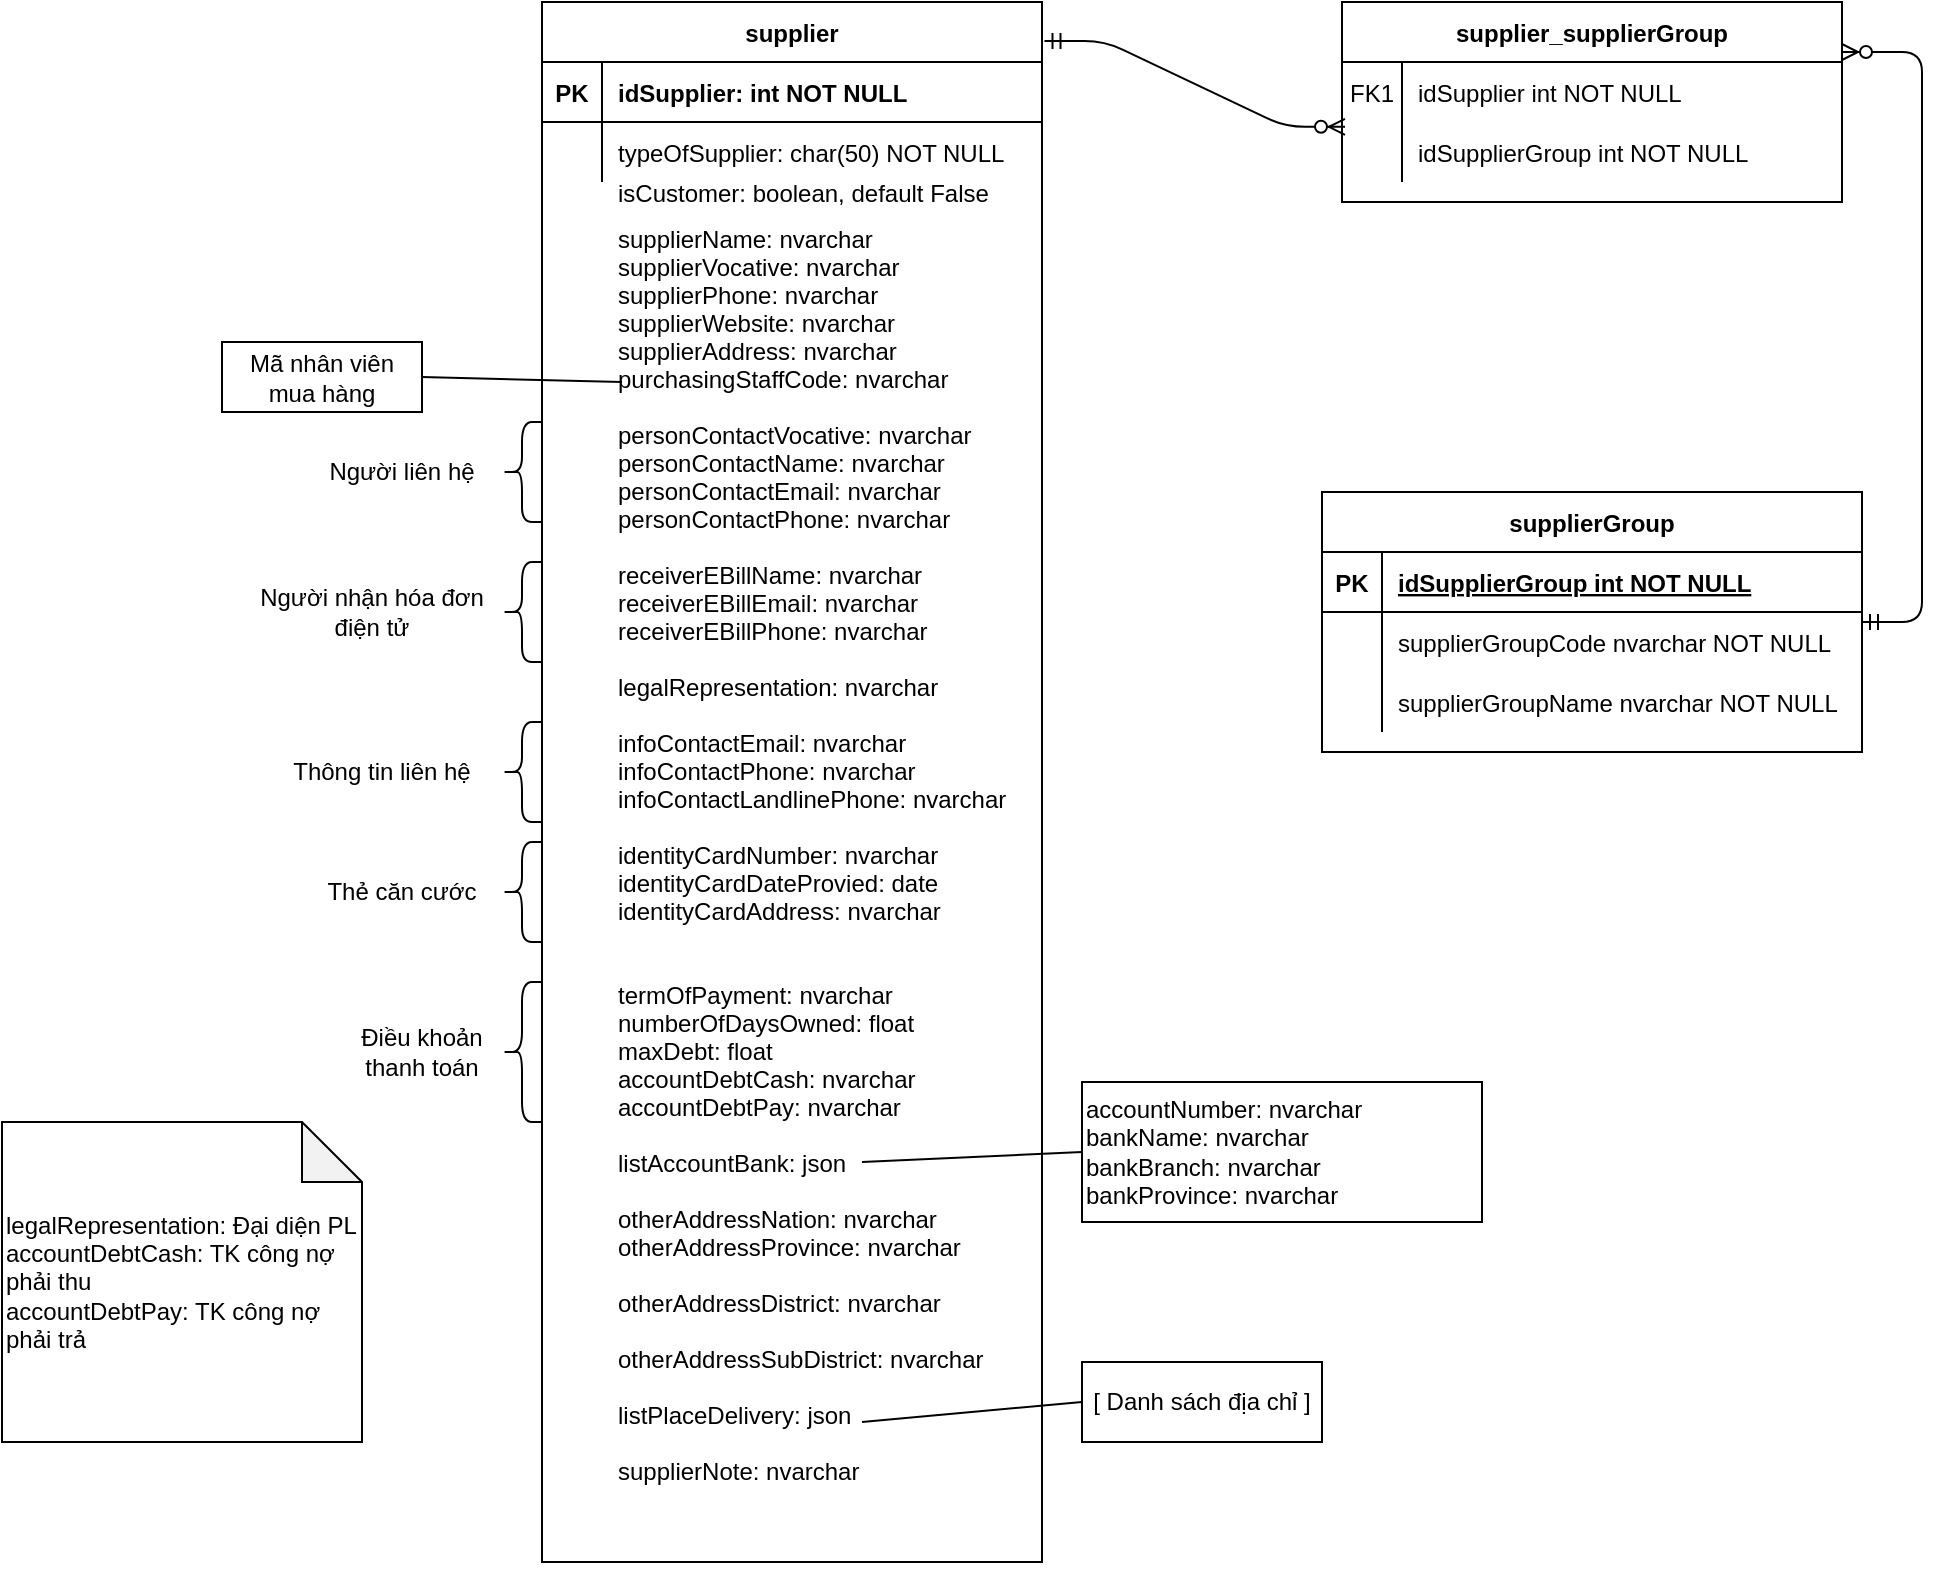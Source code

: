 <mxfile version="14.7.0" type="device"><diagram id="R2lEEEUBdFMjLlhIrx00" name="Page-1"><mxGraphModel dx="1620" dy="523" grid="1" gridSize="10" guides="1" tooltips="1" connect="1" arrows="1" fold="1" page="1" pageScale="1" pageWidth="291" pageHeight="350" background="none" math="0" shadow="0" extFonts="Permanent Marker^https://fonts.googleapis.com/css?family=Permanent+Marker"><root><mxCell id="0"/><mxCell id="1" parent="0"/><mxCell id="C-vyLk0tnHw3VtMMgP7b-2" value="supplier_supplierGroup" style="shape=table;startSize=30;container=1;collapsible=1;childLayout=tableLayout;fixedRows=1;rowLines=0;fontStyle=1;align=center;resizeLast=1;" parent="1" vertex="1"><mxGeometry x="200" y="120" width="250" height="100" as="geometry"/></mxCell><mxCell id="C-vyLk0tnHw3VtMMgP7b-6" value="" style="shape=partialRectangle;collapsible=0;dropTarget=0;pointerEvents=0;fillColor=none;points=[[0,0.5],[1,0.5]];portConstraint=eastwest;top=0;left=0;right=0;bottom=0;" parent="C-vyLk0tnHw3VtMMgP7b-2" vertex="1"><mxGeometry y="30" width="250" height="30" as="geometry"/></mxCell><mxCell id="C-vyLk0tnHw3VtMMgP7b-7" value="FK1" style="shape=partialRectangle;overflow=hidden;connectable=0;fillColor=none;top=0;left=0;bottom=0;right=0;" parent="C-vyLk0tnHw3VtMMgP7b-6" vertex="1"><mxGeometry width="30" height="30" as="geometry"/></mxCell><mxCell id="C-vyLk0tnHw3VtMMgP7b-8" value="idSupplier int NOT NULL" style="shape=partialRectangle;overflow=hidden;connectable=0;fillColor=none;top=0;left=0;bottom=0;right=0;align=left;spacingLeft=6;" parent="C-vyLk0tnHw3VtMMgP7b-6" vertex="1"><mxGeometry x="30" width="220" height="30" as="geometry"/></mxCell><mxCell id="C-vyLk0tnHw3VtMMgP7b-9" value="" style="shape=partialRectangle;collapsible=0;dropTarget=0;pointerEvents=0;fillColor=none;points=[[0,0.5],[1,0.5]];portConstraint=eastwest;top=0;left=0;right=0;bottom=0;" parent="C-vyLk0tnHw3VtMMgP7b-2" vertex="1"><mxGeometry y="60" width="250" height="30" as="geometry"/></mxCell><mxCell id="C-vyLk0tnHw3VtMMgP7b-10" value="" style="shape=partialRectangle;overflow=hidden;connectable=0;fillColor=none;top=0;left=0;bottom=0;right=0;" parent="C-vyLk0tnHw3VtMMgP7b-9" vertex="1"><mxGeometry width="30" height="30" as="geometry"/></mxCell><mxCell id="C-vyLk0tnHw3VtMMgP7b-11" value="idSupplierGroup int NOT NULL" style="shape=partialRectangle;overflow=hidden;connectable=0;fillColor=none;top=0;left=0;bottom=0;right=0;align=left;spacingLeft=6;" parent="C-vyLk0tnHw3VtMMgP7b-9" vertex="1"><mxGeometry x="30" width="220" height="30" as="geometry"/></mxCell><mxCell id="C-vyLk0tnHw3VtMMgP7b-13" value="supplierGroup" style="shape=table;startSize=30;container=1;collapsible=1;childLayout=tableLayout;fixedRows=1;rowLines=0;fontStyle=1;align=center;resizeLast=1;" parent="1" vertex="1"><mxGeometry x="190" y="365" width="270" height="130" as="geometry"/></mxCell><mxCell id="C-vyLk0tnHw3VtMMgP7b-14" value="" style="shape=partialRectangle;collapsible=0;dropTarget=0;pointerEvents=0;fillColor=none;points=[[0,0.5],[1,0.5]];portConstraint=eastwest;top=0;left=0;right=0;bottom=1;" parent="C-vyLk0tnHw3VtMMgP7b-13" vertex="1"><mxGeometry y="30" width="270" height="30" as="geometry"/></mxCell><mxCell id="C-vyLk0tnHw3VtMMgP7b-15" value="PK" style="shape=partialRectangle;overflow=hidden;connectable=0;fillColor=none;top=0;left=0;bottom=0;right=0;fontStyle=1;" parent="C-vyLk0tnHw3VtMMgP7b-14" vertex="1"><mxGeometry width="30" height="30" as="geometry"/></mxCell><mxCell id="C-vyLk0tnHw3VtMMgP7b-16" value="idSupplierGroup int NOT NULL " style="shape=partialRectangle;overflow=hidden;connectable=0;fillColor=none;top=0;left=0;bottom=0;right=0;align=left;spacingLeft=6;fontStyle=5;" parent="C-vyLk0tnHw3VtMMgP7b-14" vertex="1"><mxGeometry x="30" width="240" height="30" as="geometry"/></mxCell><mxCell id="C-vyLk0tnHw3VtMMgP7b-17" value="" style="shape=partialRectangle;collapsible=0;dropTarget=0;pointerEvents=0;fillColor=none;points=[[0,0.5],[1,0.5]];portConstraint=eastwest;top=0;left=0;right=0;bottom=0;" parent="C-vyLk0tnHw3VtMMgP7b-13" vertex="1"><mxGeometry y="60" width="270" height="30" as="geometry"/></mxCell><mxCell id="C-vyLk0tnHw3VtMMgP7b-18" value="" style="shape=partialRectangle;overflow=hidden;connectable=0;fillColor=none;top=0;left=0;bottom=0;right=0;" parent="C-vyLk0tnHw3VtMMgP7b-17" vertex="1"><mxGeometry width="30" height="30" as="geometry"/></mxCell><mxCell id="C-vyLk0tnHw3VtMMgP7b-19" value="supplierGroupCode nvarchar NOT NULL" style="shape=partialRectangle;overflow=hidden;connectable=0;fillColor=none;top=0;left=0;bottom=0;right=0;align=left;spacingLeft=6;" parent="C-vyLk0tnHw3VtMMgP7b-17" vertex="1"><mxGeometry x="30" width="240" height="30" as="geometry"/></mxCell><mxCell id="C-vyLk0tnHw3VtMMgP7b-20" value="" style="shape=partialRectangle;collapsible=0;dropTarget=0;pointerEvents=0;fillColor=none;points=[[0,0.5],[1,0.5]];portConstraint=eastwest;top=0;left=0;right=0;bottom=0;" parent="C-vyLk0tnHw3VtMMgP7b-13" vertex="1"><mxGeometry y="90" width="270" height="30" as="geometry"/></mxCell><mxCell id="C-vyLk0tnHw3VtMMgP7b-21" value="" style="shape=partialRectangle;overflow=hidden;connectable=0;fillColor=none;top=0;left=0;bottom=0;right=0;" parent="C-vyLk0tnHw3VtMMgP7b-20" vertex="1"><mxGeometry width="30" height="30" as="geometry"/></mxCell><mxCell id="C-vyLk0tnHw3VtMMgP7b-22" value="supplierGroupName nvarchar NOT NULL" style="shape=partialRectangle;overflow=hidden;connectable=0;fillColor=none;top=0;left=0;bottom=0;right=0;align=left;spacingLeft=6;" parent="C-vyLk0tnHw3VtMMgP7b-20" vertex="1"><mxGeometry x="30" width="240" height="30" as="geometry"/></mxCell><mxCell id="C-vyLk0tnHw3VtMMgP7b-23" value="supplier" style="shape=table;startSize=30;container=1;collapsible=1;childLayout=tableLayout;fixedRows=1;rowLines=0;fontStyle=1;align=center;resizeLast=1;" parent="1" vertex="1"><mxGeometry x="-200" y="120" width="250" height="780" as="geometry"/></mxCell><mxCell id="C-vyLk0tnHw3VtMMgP7b-24" value="" style="shape=partialRectangle;collapsible=0;dropTarget=0;pointerEvents=0;fillColor=none;points=[[0,0.5],[1,0.5]];portConstraint=eastwest;top=0;left=0;right=0;bottom=1;" parent="C-vyLk0tnHw3VtMMgP7b-23" vertex="1"><mxGeometry y="30" width="250" height="30" as="geometry"/></mxCell><mxCell id="C-vyLk0tnHw3VtMMgP7b-25" value="PK" style="shape=partialRectangle;overflow=hidden;connectable=0;fillColor=none;top=0;left=0;bottom=0;right=0;fontStyle=1;" parent="C-vyLk0tnHw3VtMMgP7b-24" vertex="1"><mxGeometry width="30" height="30" as="geometry"/></mxCell><mxCell id="C-vyLk0tnHw3VtMMgP7b-26" value="idSupplier: int NOT NULL " style="shape=partialRectangle;overflow=hidden;connectable=0;fillColor=none;top=0;left=0;bottom=0;right=0;align=left;spacingLeft=6;fontStyle=1;" parent="C-vyLk0tnHw3VtMMgP7b-24" vertex="1"><mxGeometry x="30" width="220" height="30" as="geometry"/></mxCell><mxCell id="C-vyLk0tnHw3VtMMgP7b-27" value="" style="shape=partialRectangle;collapsible=0;dropTarget=0;pointerEvents=0;fillColor=none;points=[[0,0.5],[1,0.5]];portConstraint=eastwest;top=0;left=0;right=0;bottom=0;" parent="C-vyLk0tnHw3VtMMgP7b-23" vertex="1"><mxGeometry y="60" width="250" height="30" as="geometry"/></mxCell><mxCell id="C-vyLk0tnHw3VtMMgP7b-28" value="" style="shape=partialRectangle;overflow=hidden;connectable=0;fillColor=none;top=0;left=0;bottom=0;right=0;" parent="C-vyLk0tnHw3VtMMgP7b-27" vertex="1"><mxGeometry width="30" height="30" as="geometry"/></mxCell><mxCell id="C-vyLk0tnHw3VtMMgP7b-29" value="typeOfSupplier: char(50) NOT NULL" style="shape=partialRectangle;overflow=hidden;connectable=0;fillColor=none;top=0;left=0;bottom=0;right=0;align=left;spacingLeft=6;" parent="C-vyLk0tnHw3VtMMgP7b-27" vertex="1"><mxGeometry x="30" width="220" height="30" as="geometry"/></mxCell><mxCell id="aIQIBt3zI6_gLpaHSHXo-1" value="isCustomer: boolean, default False" style="shape=partialRectangle;overflow=hidden;connectable=0;fillColor=none;top=0;left=0;bottom=0;right=0;align=left;spacingLeft=6;" vertex="1" parent="1"><mxGeometry x="-170" y="200" width="220" height="30" as="geometry"/></mxCell><mxCell id="aIQIBt3zI6_gLpaHSHXo-3" value="supplierName: nvarchar&#10;supplierVocative: nvarchar&#10;supplierPhone: nvarchar&#10;supplierWebsite: nvarchar&#10;supplierAddress: nvarchar&#10;purchasingStaffCode: nvarchar&#10;&#10;personContactVocative: nvarchar&#10;personContactName: nvarchar&#10;personContactEmail: nvarchar&#10;personContactPhone: nvarchar&#10;&#10;receiverEBillName: nvarchar&#10;receiverEBillEmail: nvarchar&#10;receiverEBillPhone: nvarchar&#10;&#10;legalRepresentation: nvarchar&#10;&#10;infoContactEmail: nvarchar&#10;infoContactPhone: nvarchar&#10;infoContactLandlinePhone: nvarchar&#10;&#10;identityCardNumber: nvarchar&#10;identityCardDateProvied: date&#10;identityCardAddress: nvarchar&#10;&#10;&#10;termOfPayment: nvarchar&#10;numberOfDaysOwned: float&#10;maxDebt: float&#10;accountDebtCash: nvarchar&#10;accountDebtPay: nvarchar&#10;&#10;listAccountBank: json&#10;&#10;otherAddressNation: nvarchar&#10;otherAddressProvince: nvarchar&#10;&#10;otherAddressDistrict: nvarchar&#10;&#10;otherAddressSubDistrict: nvarchar&#10;&#10;listPlaceDelivery: json&#10;&#10;supplierNote: nvarchar" style="shape=partialRectangle;overflow=hidden;connectable=0;fillColor=none;top=0;left=0;bottom=0;right=0;align=left;spacingLeft=6;verticalAlign=top;" vertex="1" parent="1"><mxGeometry x="-170" y="225" width="220" height="675" as="geometry"/></mxCell><mxCell id="aIQIBt3zI6_gLpaHSHXo-6" value="&lt;span&gt;Mã nhân viên mua hàng&lt;/span&gt;" style="rounded=0;whiteSpace=wrap;html=1;" vertex="1" parent="1"><mxGeometry x="-360" y="290" width="100" height="35" as="geometry"/></mxCell><mxCell id="aIQIBt3zI6_gLpaHSHXo-7" value="" style="endArrow=none;html=1;exitX=1;exitY=0.5;exitDx=0;exitDy=0;" edge="1" parent="1" source="aIQIBt3zI6_gLpaHSHXo-6"><mxGeometry width="50" height="50" relative="1" as="geometry"><mxPoint x="20" y="360" as="sourcePoint"/><mxPoint x="-160" y="310" as="targetPoint"/></mxGeometry></mxCell><mxCell id="aIQIBt3zI6_gLpaHSHXo-8" value="" style="shape=curlyBracket;whiteSpace=wrap;html=1;rounded=1;" vertex="1" parent="1"><mxGeometry x="-220" y="330" width="20" height="50" as="geometry"/></mxCell><mxCell id="aIQIBt3zI6_gLpaHSHXo-9" value="Người liên hệ" style="text;html=1;strokeColor=none;fillColor=none;align=center;verticalAlign=middle;whiteSpace=wrap;rounded=0;" vertex="1" parent="1"><mxGeometry x="-310" y="345" width="80" height="20" as="geometry"/></mxCell><mxCell id="aIQIBt3zI6_gLpaHSHXo-13" value="" style="shape=curlyBracket;whiteSpace=wrap;html=1;rounded=1;" vertex="1" parent="1"><mxGeometry x="-220" y="400" width="20" height="50" as="geometry"/></mxCell><mxCell id="aIQIBt3zI6_gLpaHSHXo-14" value="Người nhận hóa đơn điện tử" style="text;html=1;strokeColor=none;fillColor=none;align=center;verticalAlign=middle;whiteSpace=wrap;rounded=0;" vertex="1" parent="1"><mxGeometry x="-350" y="415" width="130" height="20" as="geometry"/></mxCell><mxCell id="aIQIBt3zI6_gLpaHSHXo-15" value="" style="shape=curlyBracket;whiteSpace=wrap;html=1;rounded=1;" vertex="1" parent="1"><mxGeometry x="-220" y="480" width="20" height="50" as="geometry"/></mxCell><mxCell id="aIQIBt3zI6_gLpaHSHXo-16" value="Thông tin liên hệ" style="text;html=1;strokeColor=none;fillColor=none;align=center;verticalAlign=middle;whiteSpace=wrap;rounded=0;" vertex="1" parent="1"><mxGeometry x="-340" y="495" width="120" height="20" as="geometry"/></mxCell><mxCell id="aIQIBt3zI6_gLpaHSHXo-17" value="" style="shape=curlyBracket;whiteSpace=wrap;html=1;rounded=1;" vertex="1" parent="1"><mxGeometry x="-220" y="540" width="20" height="50" as="geometry"/></mxCell><mxCell id="aIQIBt3zI6_gLpaHSHXo-18" value="Thẻ căn cước" style="text;html=1;strokeColor=none;fillColor=none;align=center;verticalAlign=middle;whiteSpace=wrap;rounded=0;" vertex="1" parent="1"><mxGeometry x="-310" y="552.5" width="80" height="25" as="geometry"/></mxCell><mxCell id="aIQIBt3zI6_gLpaHSHXo-19" value="" style="shape=curlyBracket;whiteSpace=wrap;html=1;rounded=1;" vertex="1" parent="1"><mxGeometry x="-220" y="610" width="20" height="70" as="geometry"/></mxCell><mxCell id="aIQIBt3zI6_gLpaHSHXo-20" value="Điều khoản thanh toán" style="text;html=1;strokeColor=none;fillColor=none;align=center;verticalAlign=middle;whiteSpace=wrap;rounded=0;" vertex="1" parent="1"><mxGeometry x="-300" y="635" width="80" height="20" as="geometry"/></mxCell><mxCell id="aIQIBt3zI6_gLpaHSHXo-21" value="accountNumber: nvarchar&lt;br&gt;bankName: nvarchar&lt;br&gt;bankBranch: nvarchar&lt;br&gt;bankProvince: nvarchar" style="rounded=0;whiteSpace=wrap;html=1;verticalAlign=top;align=left;" vertex="1" parent="1"><mxGeometry x="70" y="660" width="200" height="70" as="geometry"/></mxCell><mxCell id="aIQIBt3zI6_gLpaHSHXo-22" value="" style="endArrow=none;html=1;entryX=0;entryY=0.5;entryDx=0;entryDy=0;" edge="1" parent="1" target="aIQIBt3zI6_gLpaHSHXo-21"><mxGeometry width="50" height="50" relative="1" as="geometry"><mxPoint x="-40" y="700" as="sourcePoint"/><mxPoint x="60" y="680" as="targetPoint"/></mxGeometry></mxCell><mxCell id="aIQIBt3zI6_gLpaHSHXo-23" value="[ Danh sách địa chỉ ]" style="rounded=0;whiteSpace=wrap;html=1;" vertex="1" parent="1"><mxGeometry x="70" y="800" width="120" height="40" as="geometry"/></mxCell><mxCell id="aIQIBt3zI6_gLpaHSHXo-25" value="" style="endArrow=none;html=1;entryX=0;entryY=0.5;entryDx=0;entryDy=0;" edge="1" parent="1" target="aIQIBt3zI6_gLpaHSHXo-23"><mxGeometry width="50" height="50" relative="1" as="geometry"><mxPoint x="-40" y="830" as="sourcePoint"/><mxPoint x="70" y="800" as="targetPoint"/></mxGeometry></mxCell><mxCell id="aIQIBt3zI6_gLpaHSHXo-26" value="legalRepresentation: Đại diện PL&lt;br&gt;accountDebtCash: TK công nợ phải thu&lt;br&gt;accountDebtPay: TK công nợ phải trả" style="shape=note;whiteSpace=wrap;html=1;backgroundOutline=1;darkOpacity=0.05;align=left;" vertex="1" parent="1"><mxGeometry x="-470" y="680" width="180" height="160" as="geometry"/></mxCell><mxCell id="aIQIBt3zI6_gLpaHSHXo-27" value="" style="edgeStyle=entityRelationEdgeStyle;fontSize=12;html=1;endArrow=ERzeroToMany;startArrow=ERmandOne;entryX=0.006;entryY=0.08;entryDx=0;entryDy=0;entryPerimeter=0;exitX=1.005;exitY=0.025;exitDx=0;exitDy=0;exitPerimeter=0;" edge="1" parent="1" source="C-vyLk0tnHw3VtMMgP7b-23" target="C-vyLk0tnHw3VtMMgP7b-9"><mxGeometry width="100" height="100" relative="1" as="geometry"><mxPoint x="-40" y="370" as="sourcePoint"/><mxPoint x="60" y="270" as="targetPoint"/></mxGeometry></mxCell><mxCell id="aIQIBt3zI6_gLpaHSHXo-29" value="" style="edgeStyle=entityRelationEdgeStyle;fontSize=12;html=1;endArrow=ERzeroToMany;startArrow=ERmandOne;entryX=1;entryY=0.25;entryDx=0;entryDy=0;" edge="1" parent="1" source="C-vyLk0tnHw3VtMMgP7b-13" target="C-vyLk0tnHw3VtMMgP7b-2"><mxGeometry width="100" height="100" relative="1" as="geometry"><mxPoint x="310" y="340" as="sourcePoint"/><mxPoint x="490" y="260" as="targetPoint"/></mxGeometry></mxCell></root></mxGraphModel></diagram></mxfile>